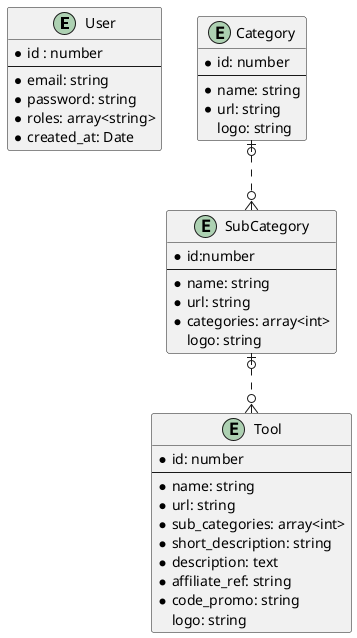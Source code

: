 @startuml
entity User {
  *id : number
  --
  *email: string
  *password: string
  *roles: array<string>
  *created_at: Date
}

entity "Category" as c01 {
  *id: number
  --
  *name: string
  *url: string
  logo: string
}

entity "SubCategory" as sc02 {
  *id:number
  --
  *name: string
  *url: string
  *categories: array<int>
  logo: string
}

entity "Tool" as t03 {
  *id: number
  --
  *name: string
  *url: string
  *sub_categories: array<int>
  *short_description: string
  *description: text
  *affiliate_ref: string
  *code_promo: string
  logo: string
}

c01 |o..o{  sc02
sc02 |o..o{  t03
@enduml